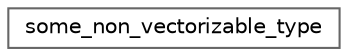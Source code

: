 digraph "类继承关系图"
{
 // LATEX_PDF_SIZE
  bgcolor="transparent";
  edge [fontname=Helvetica,fontsize=10,labelfontname=Helvetica,labelfontsize=10];
  node [fontname=Helvetica,fontsize=10,shape=box,height=0.2,width=0.4];
  rankdir="LR";
  Node0 [id="Node000000",label="some_non_vectorizable_type",height=0.2,width=0.4,color="grey40", fillcolor="white", style="filled",URL="$structsome__non__vectorizable__type.html",tooltip=" "];
}
